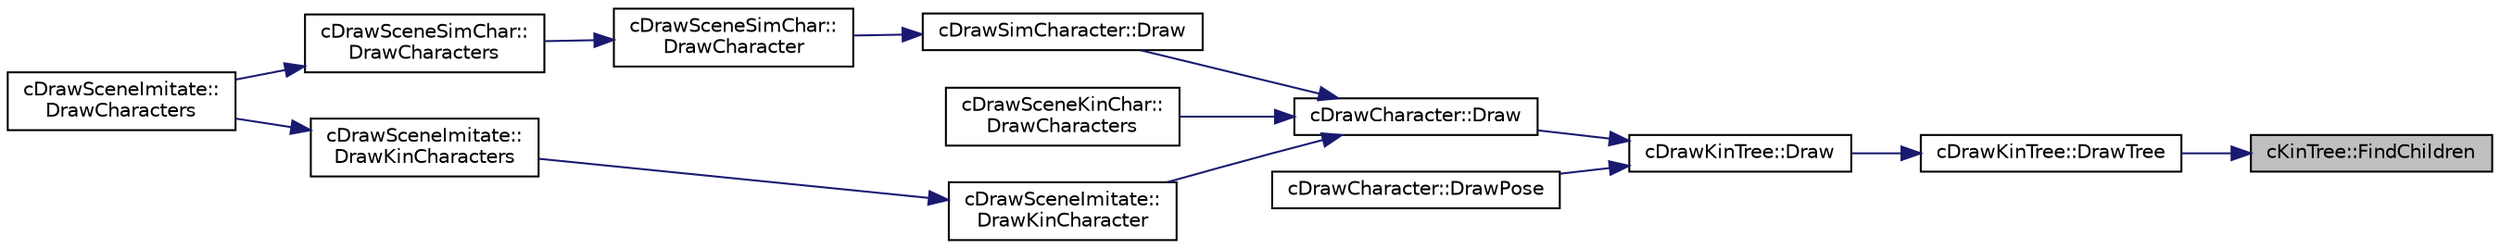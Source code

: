 digraph "cKinTree::FindChildren"
{
 // LATEX_PDF_SIZE
  edge [fontname="Helvetica",fontsize="10",labelfontname="Helvetica",labelfontsize="10"];
  node [fontname="Helvetica",fontsize="10",shape=record];
  rankdir="RL";
  Node1 [label="cKinTree::FindChildren",height=0.2,width=0.4,color="black", fillcolor="grey75", style="filled", fontcolor="black",tooltip=" "];
  Node1 -> Node2 [dir="back",color="midnightblue",fontsize="10",style="solid",fontname="Helvetica"];
  Node2 [label="cDrawKinTree::DrawTree",height=0.2,width=0.4,color="black", fillcolor="white", style="filled",URL="$classc_draw_kin_tree.html#a3ac3fbab30458f7a0fd843c18e10885b",tooltip=" "];
  Node2 -> Node3 [dir="back",color="midnightblue",fontsize="10",style="solid",fontname="Helvetica"];
  Node3 [label="cDrawKinTree::Draw",height=0.2,width=0.4,color="black", fillcolor="white", style="filled",URL="$classc_draw_kin_tree.html#a8152937a4528ee5cc347b252fed16a3f",tooltip=" "];
  Node3 -> Node4 [dir="back",color="midnightblue",fontsize="10",style="solid",fontname="Helvetica"];
  Node4 [label="cDrawCharacter::Draw",height=0.2,width=0.4,color="black", fillcolor="white", style="filled",URL="$classc_draw_character.html#a85afe23957fc54b3d058f91770b2537e",tooltip=" "];
  Node4 -> Node5 [dir="back",color="midnightblue",fontsize="10",style="solid",fontname="Helvetica"];
  Node5 [label="cDrawSimCharacter::Draw",height=0.2,width=0.4,color="black", fillcolor="white", style="filled",URL="$classc_draw_sim_character.html#a9f0a67297252bd88282ad212bf032733",tooltip=" "];
  Node5 -> Node6 [dir="back",color="midnightblue",fontsize="10",style="solid",fontname="Helvetica"];
  Node6 [label="cDrawSceneSimChar::\lDrawCharacter",height=0.2,width=0.4,color="black", fillcolor="white", style="filled",URL="$classc_draw_scene_sim_char.html#a09e34a109f247453e5e135a60867a43c",tooltip=" "];
  Node6 -> Node7 [dir="back",color="midnightblue",fontsize="10",style="solid",fontname="Helvetica"];
  Node7 [label="cDrawSceneSimChar::\lDrawCharacters",height=0.2,width=0.4,color="black", fillcolor="white", style="filled",URL="$classc_draw_scene_sim_char.html#a42c219313900b7bb670e339ca1e9fdea",tooltip=" "];
  Node7 -> Node8 [dir="back",color="midnightblue",fontsize="10",style="solid",fontname="Helvetica"];
  Node8 [label="cDrawSceneImitate::\lDrawCharacters",height=0.2,width=0.4,color="black", fillcolor="white", style="filled",URL="$classc_draw_scene_imitate.html#a276b196d828bf6fa40140506e3d6179e",tooltip=" "];
  Node4 -> Node9 [dir="back",color="midnightblue",fontsize="10",style="solid",fontname="Helvetica"];
  Node9 [label="cDrawSceneKinChar::\lDrawCharacters",height=0.2,width=0.4,color="black", fillcolor="white", style="filled",URL="$classc_draw_scene_kin_char.html#ab8bd61dfc0483c9314fcc6aa4c3a812b",tooltip=" "];
  Node4 -> Node10 [dir="back",color="midnightblue",fontsize="10",style="solid",fontname="Helvetica"];
  Node10 [label="cDrawSceneImitate::\lDrawKinCharacter",height=0.2,width=0.4,color="black", fillcolor="white", style="filled",URL="$classc_draw_scene_imitate.html#a410cacbc8a5923ba4651044e89d68909",tooltip=" "];
  Node10 -> Node11 [dir="back",color="midnightblue",fontsize="10",style="solid",fontname="Helvetica"];
  Node11 [label="cDrawSceneImitate::\lDrawKinCharacters",height=0.2,width=0.4,color="black", fillcolor="white", style="filled",URL="$classc_draw_scene_imitate.html#a5a679d121195c8478cf0090a8016083a",tooltip=" "];
  Node11 -> Node8 [dir="back",color="midnightblue",fontsize="10",style="solid",fontname="Helvetica"];
  Node3 -> Node12 [dir="back",color="midnightblue",fontsize="10",style="solid",fontname="Helvetica"];
  Node12 [label="cDrawCharacter::DrawPose",height=0.2,width=0.4,color="black", fillcolor="white", style="filled",URL="$classc_draw_character.html#acb2ee17d59302e962fa211d177291290",tooltip=" "];
}
